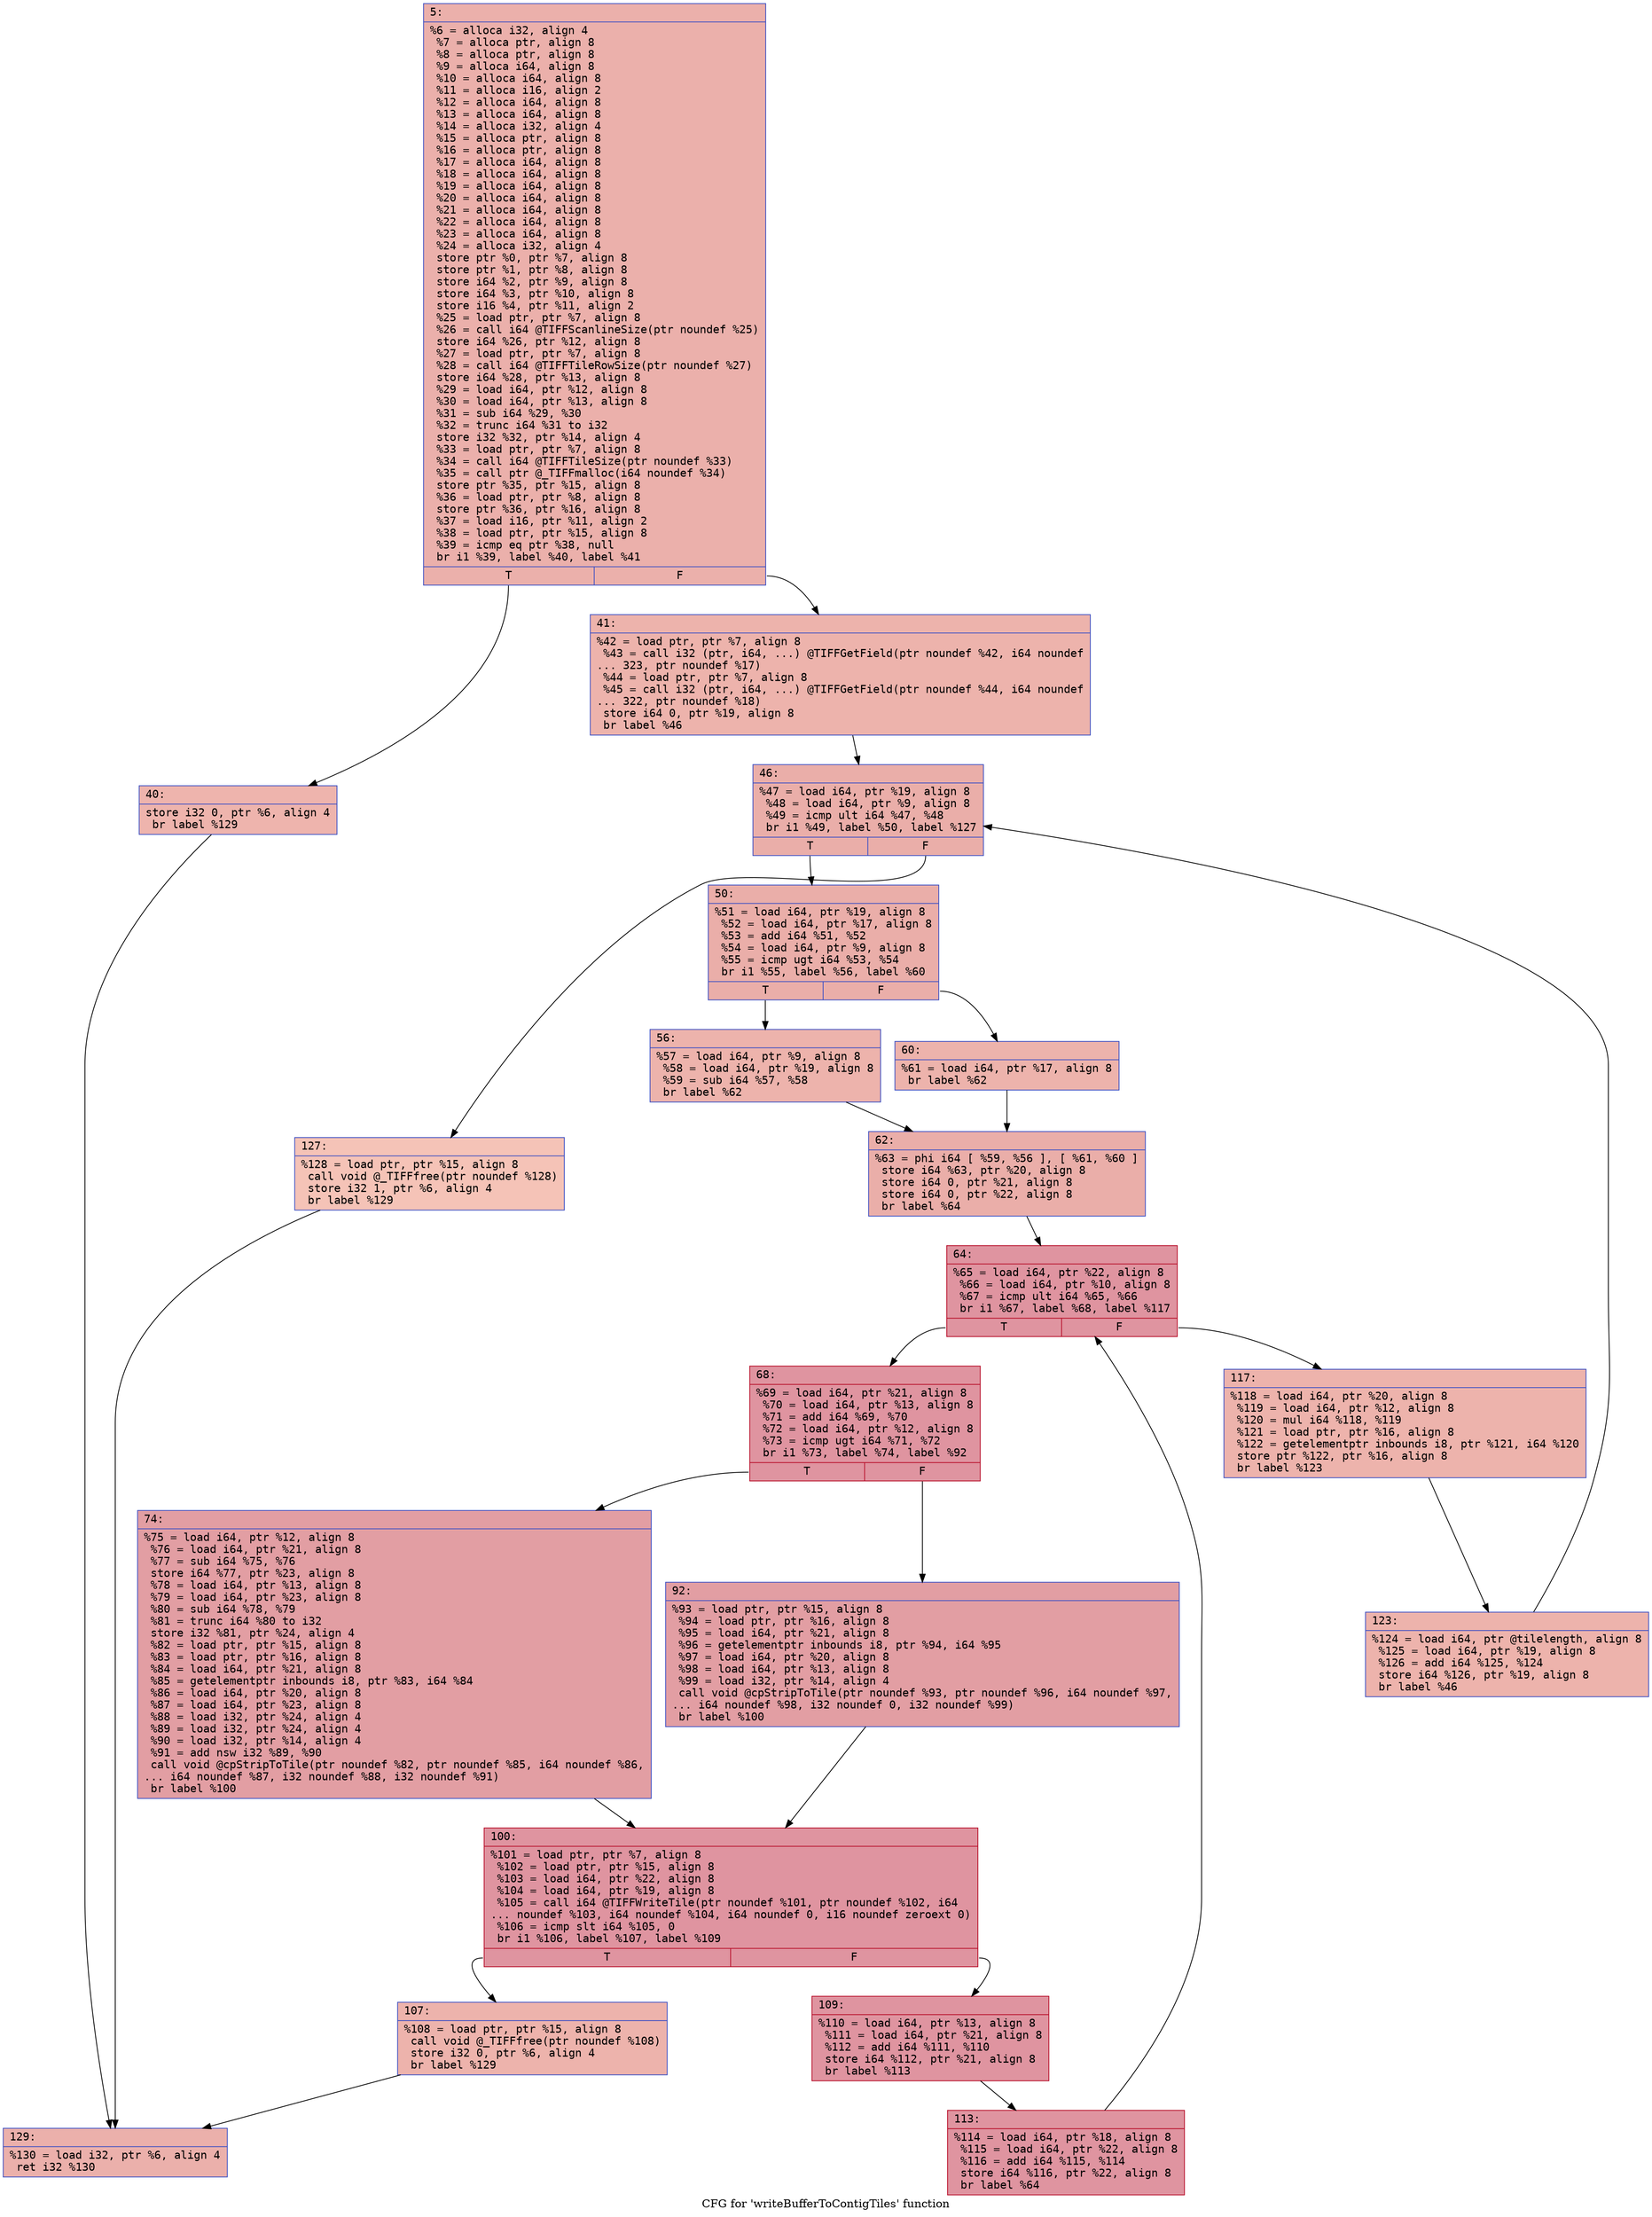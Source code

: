 digraph "CFG for 'writeBufferToContigTiles' function" {
	label="CFG for 'writeBufferToContigTiles' function";

	Node0x600001c4a6c0 [shape=record,color="#3d50c3ff", style=filled, fillcolor="#d24b4070" fontname="Courier",label="{5:\l|  %6 = alloca i32, align 4\l  %7 = alloca ptr, align 8\l  %8 = alloca ptr, align 8\l  %9 = alloca i64, align 8\l  %10 = alloca i64, align 8\l  %11 = alloca i16, align 2\l  %12 = alloca i64, align 8\l  %13 = alloca i64, align 8\l  %14 = alloca i32, align 4\l  %15 = alloca ptr, align 8\l  %16 = alloca ptr, align 8\l  %17 = alloca i64, align 8\l  %18 = alloca i64, align 8\l  %19 = alloca i64, align 8\l  %20 = alloca i64, align 8\l  %21 = alloca i64, align 8\l  %22 = alloca i64, align 8\l  %23 = alloca i64, align 8\l  %24 = alloca i32, align 4\l  store ptr %0, ptr %7, align 8\l  store ptr %1, ptr %8, align 8\l  store i64 %2, ptr %9, align 8\l  store i64 %3, ptr %10, align 8\l  store i16 %4, ptr %11, align 2\l  %25 = load ptr, ptr %7, align 8\l  %26 = call i64 @TIFFScanlineSize(ptr noundef %25)\l  store i64 %26, ptr %12, align 8\l  %27 = load ptr, ptr %7, align 8\l  %28 = call i64 @TIFFTileRowSize(ptr noundef %27)\l  store i64 %28, ptr %13, align 8\l  %29 = load i64, ptr %12, align 8\l  %30 = load i64, ptr %13, align 8\l  %31 = sub i64 %29, %30\l  %32 = trunc i64 %31 to i32\l  store i32 %32, ptr %14, align 4\l  %33 = load ptr, ptr %7, align 8\l  %34 = call i64 @TIFFTileSize(ptr noundef %33)\l  %35 = call ptr @_TIFFmalloc(i64 noundef %34)\l  store ptr %35, ptr %15, align 8\l  %36 = load ptr, ptr %8, align 8\l  store ptr %36, ptr %16, align 8\l  %37 = load i16, ptr %11, align 2\l  %38 = load ptr, ptr %15, align 8\l  %39 = icmp eq ptr %38, null\l  br i1 %39, label %40, label %41\l|{<s0>T|<s1>F}}"];
	Node0x600001c4a6c0:s0 -> Node0x600001c4a710[tooltip="5 -> 40\nProbability 37.50%" ];
	Node0x600001c4a6c0:s1 -> Node0x600001c4a760[tooltip="5 -> 41\nProbability 62.50%" ];
	Node0x600001c4a710 [shape=record,color="#3d50c3ff", style=filled, fillcolor="#d8564670" fontname="Courier",label="{40:\l|  store i32 0, ptr %6, align 4\l  br label %129\l}"];
	Node0x600001c4a710 -> Node0x600001c4acb0[tooltip="40 -> 129\nProbability 100.00%" ];
	Node0x600001c4a760 [shape=record,color="#3d50c3ff", style=filled, fillcolor="#d6524470" fontname="Courier",label="{41:\l|  %42 = load ptr, ptr %7, align 8\l  %43 = call i32 (ptr, i64, ...) @TIFFGetField(ptr noundef %42, i64 noundef\l... 323, ptr noundef %17)\l  %44 = load ptr, ptr %7, align 8\l  %45 = call i32 (ptr, i64, ...) @TIFFGetField(ptr noundef %44, i64 noundef\l... 322, ptr noundef %18)\l  store i64 0, ptr %19, align 8\l  br label %46\l}"];
	Node0x600001c4a760 -> Node0x600001c4a7b0[tooltip="41 -> 46\nProbability 100.00%" ];
	Node0x600001c4a7b0 [shape=record,color="#3d50c3ff", style=filled, fillcolor="#d0473d70" fontname="Courier",label="{46:\l|  %47 = load i64, ptr %19, align 8\l  %48 = load i64, ptr %9, align 8\l  %49 = icmp ult i64 %47, %48\l  br i1 %49, label %50, label %127\l|{<s0>T|<s1>F}}"];
	Node0x600001c4a7b0:s0 -> Node0x600001c4a800[tooltip="46 -> 50\nProbability 96.88%" ];
	Node0x600001c4a7b0:s1 -> Node0x600001c4ac60[tooltip="46 -> 127\nProbability 3.12%" ];
	Node0x600001c4a800 [shape=record,color="#3d50c3ff", style=filled, fillcolor="#d0473d70" fontname="Courier",label="{50:\l|  %51 = load i64, ptr %19, align 8\l  %52 = load i64, ptr %17, align 8\l  %53 = add i64 %51, %52\l  %54 = load i64, ptr %9, align 8\l  %55 = icmp ugt i64 %53, %54\l  br i1 %55, label %56, label %60\l|{<s0>T|<s1>F}}"];
	Node0x600001c4a800:s0 -> Node0x600001c4a850[tooltip="50 -> 56\nProbability 50.00%" ];
	Node0x600001c4a800:s1 -> Node0x600001c4a8a0[tooltip="50 -> 60\nProbability 50.00%" ];
	Node0x600001c4a850 [shape=record,color="#3d50c3ff", style=filled, fillcolor="#d6524470" fontname="Courier",label="{56:\l|  %57 = load i64, ptr %9, align 8\l  %58 = load i64, ptr %19, align 8\l  %59 = sub i64 %57, %58\l  br label %62\l}"];
	Node0x600001c4a850 -> Node0x600001c4a8f0[tooltip="56 -> 62\nProbability 100.00%" ];
	Node0x600001c4a8a0 [shape=record,color="#3d50c3ff", style=filled, fillcolor="#d6524470" fontname="Courier",label="{60:\l|  %61 = load i64, ptr %17, align 8\l  br label %62\l}"];
	Node0x600001c4a8a0 -> Node0x600001c4a8f0[tooltip="60 -> 62\nProbability 100.00%" ];
	Node0x600001c4a8f0 [shape=record,color="#3d50c3ff", style=filled, fillcolor="#d0473d70" fontname="Courier",label="{62:\l|  %63 = phi i64 [ %59, %56 ], [ %61, %60 ]\l  store i64 %63, ptr %20, align 8\l  store i64 0, ptr %21, align 8\l  store i64 0, ptr %22, align 8\l  br label %64\l}"];
	Node0x600001c4a8f0 -> Node0x600001c4a940[tooltip="62 -> 64\nProbability 100.00%" ];
	Node0x600001c4a940 [shape=record,color="#b70d28ff", style=filled, fillcolor="#b70d2870" fontname="Courier",label="{64:\l|  %65 = load i64, ptr %22, align 8\l  %66 = load i64, ptr %10, align 8\l  %67 = icmp ult i64 %65, %66\l  br i1 %67, label %68, label %117\l|{<s0>T|<s1>F}}"];
	Node0x600001c4a940:s0 -> Node0x600001c4a990[tooltip="64 -> 68\nProbability 96.88%" ];
	Node0x600001c4a940:s1 -> Node0x600001c4abc0[tooltip="64 -> 117\nProbability 3.12%" ];
	Node0x600001c4a990 [shape=record,color="#b70d28ff", style=filled, fillcolor="#b70d2870" fontname="Courier",label="{68:\l|  %69 = load i64, ptr %21, align 8\l  %70 = load i64, ptr %13, align 8\l  %71 = add i64 %69, %70\l  %72 = load i64, ptr %12, align 8\l  %73 = icmp ugt i64 %71, %72\l  br i1 %73, label %74, label %92\l|{<s0>T|<s1>F}}"];
	Node0x600001c4a990:s0 -> Node0x600001c4a9e0[tooltip="68 -> 74\nProbability 50.00%" ];
	Node0x600001c4a990:s1 -> Node0x600001c4aa30[tooltip="68 -> 92\nProbability 50.00%" ];
	Node0x600001c4a9e0 [shape=record,color="#3d50c3ff", style=filled, fillcolor="#be242e70" fontname="Courier",label="{74:\l|  %75 = load i64, ptr %12, align 8\l  %76 = load i64, ptr %21, align 8\l  %77 = sub i64 %75, %76\l  store i64 %77, ptr %23, align 8\l  %78 = load i64, ptr %13, align 8\l  %79 = load i64, ptr %23, align 8\l  %80 = sub i64 %78, %79\l  %81 = trunc i64 %80 to i32\l  store i32 %81, ptr %24, align 4\l  %82 = load ptr, ptr %15, align 8\l  %83 = load ptr, ptr %16, align 8\l  %84 = load i64, ptr %21, align 8\l  %85 = getelementptr inbounds i8, ptr %83, i64 %84\l  %86 = load i64, ptr %20, align 8\l  %87 = load i64, ptr %23, align 8\l  %88 = load i32, ptr %24, align 4\l  %89 = load i32, ptr %24, align 4\l  %90 = load i32, ptr %14, align 4\l  %91 = add nsw i32 %89, %90\l  call void @cpStripToTile(ptr noundef %82, ptr noundef %85, i64 noundef %86,\l... i64 noundef %87, i32 noundef %88, i32 noundef %91)\l  br label %100\l}"];
	Node0x600001c4a9e0 -> Node0x600001c4aa80[tooltip="74 -> 100\nProbability 100.00%" ];
	Node0x600001c4aa30 [shape=record,color="#3d50c3ff", style=filled, fillcolor="#be242e70" fontname="Courier",label="{92:\l|  %93 = load ptr, ptr %15, align 8\l  %94 = load ptr, ptr %16, align 8\l  %95 = load i64, ptr %21, align 8\l  %96 = getelementptr inbounds i8, ptr %94, i64 %95\l  %97 = load i64, ptr %20, align 8\l  %98 = load i64, ptr %13, align 8\l  %99 = load i32, ptr %14, align 4\l  call void @cpStripToTile(ptr noundef %93, ptr noundef %96, i64 noundef %97,\l... i64 noundef %98, i32 noundef 0, i32 noundef %99)\l  br label %100\l}"];
	Node0x600001c4aa30 -> Node0x600001c4aa80[tooltip="92 -> 100\nProbability 100.00%" ];
	Node0x600001c4aa80 [shape=record,color="#b70d28ff", style=filled, fillcolor="#b70d2870" fontname="Courier",label="{100:\l|  %101 = load ptr, ptr %7, align 8\l  %102 = load ptr, ptr %15, align 8\l  %103 = load i64, ptr %22, align 8\l  %104 = load i64, ptr %19, align 8\l  %105 = call i64 @TIFFWriteTile(ptr noundef %101, ptr noundef %102, i64\l... noundef %103, i64 noundef %104, i64 noundef 0, i16 noundef zeroext 0)\l  %106 = icmp slt i64 %105, 0\l  br i1 %106, label %107, label %109\l|{<s0>T|<s1>F}}"];
	Node0x600001c4aa80:s0 -> Node0x600001c4aad0[tooltip="100 -> 107\nProbability 3.12%" ];
	Node0x600001c4aa80:s1 -> Node0x600001c4ab20[tooltip="100 -> 109\nProbability 96.88%" ];
	Node0x600001c4aad0 [shape=record,color="#3d50c3ff", style=filled, fillcolor="#d6524470" fontname="Courier",label="{107:\l|  %108 = load ptr, ptr %15, align 8\l  call void @_TIFFfree(ptr noundef %108)\l  store i32 0, ptr %6, align 4\l  br label %129\l}"];
	Node0x600001c4aad0 -> Node0x600001c4acb0[tooltip="107 -> 129\nProbability 100.00%" ];
	Node0x600001c4ab20 [shape=record,color="#b70d28ff", style=filled, fillcolor="#b70d2870" fontname="Courier",label="{109:\l|  %110 = load i64, ptr %13, align 8\l  %111 = load i64, ptr %21, align 8\l  %112 = add i64 %111, %110\l  store i64 %112, ptr %21, align 8\l  br label %113\l}"];
	Node0x600001c4ab20 -> Node0x600001c4ab70[tooltip="109 -> 113\nProbability 100.00%" ];
	Node0x600001c4ab70 [shape=record,color="#b70d28ff", style=filled, fillcolor="#b70d2870" fontname="Courier",label="{113:\l|  %114 = load i64, ptr %18, align 8\l  %115 = load i64, ptr %22, align 8\l  %116 = add i64 %115, %114\l  store i64 %116, ptr %22, align 8\l  br label %64\l}"];
	Node0x600001c4ab70 -> Node0x600001c4a940[tooltip="113 -> 64\nProbability 100.00%" ];
	Node0x600001c4abc0 [shape=record,color="#3d50c3ff", style=filled, fillcolor="#d6524470" fontname="Courier",label="{117:\l|  %118 = load i64, ptr %20, align 8\l  %119 = load i64, ptr %12, align 8\l  %120 = mul i64 %118, %119\l  %121 = load ptr, ptr %16, align 8\l  %122 = getelementptr inbounds i8, ptr %121, i64 %120\l  store ptr %122, ptr %16, align 8\l  br label %123\l}"];
	Node0x600001c4abc0 -> Node0x600001c4ac10[tooltip="117 -> 123\nProbability 100.00%" ];
	Node0x600001c4ac10 [shape=record,color="#3d50c3ff", style=filled, fillcolor="#d6524470" fontname="Courier",label="{123:\l|  %124 = load i64, ptr @tilelength, align 8\l  %125 = load i64, ptr %19, align 8\l  %126 = add i64 %125, %124\l  store i64 %126, ptr %19, align 8\l  br label %46\l}"];
	Node0x600001c4ac10 -> Node0x600001c4a7b0[tooltip="123 -> 46\nProbability 100.00%" ];
	Node0x600001c4ac60 [shape=record,color="#3d50c3ff", style=filled, fillcolor="#e8765c70" fontname="Courier",label="{127:\l|  %128 = load ptr, ptr %15, align 8\l  call void @_TIFFfree(ptr noundef %128)\l  store i32 1, ptr %6, align 4\l  br label %129\l}"];
	Node0x600001c4ac60 -> Node0x600001c4acb0[tooltip="127 -> 129\nProbability 100.00%" ];
	Node0x600001c4acb0 [shape=record,color="#3d50c3ff", style=filled, fillcolor="#d24b4070" fontname="Courier",label="{129:\l|  %130 = load i32, ptr %6, align 4\l  ret i32 %130\l}"];
}
